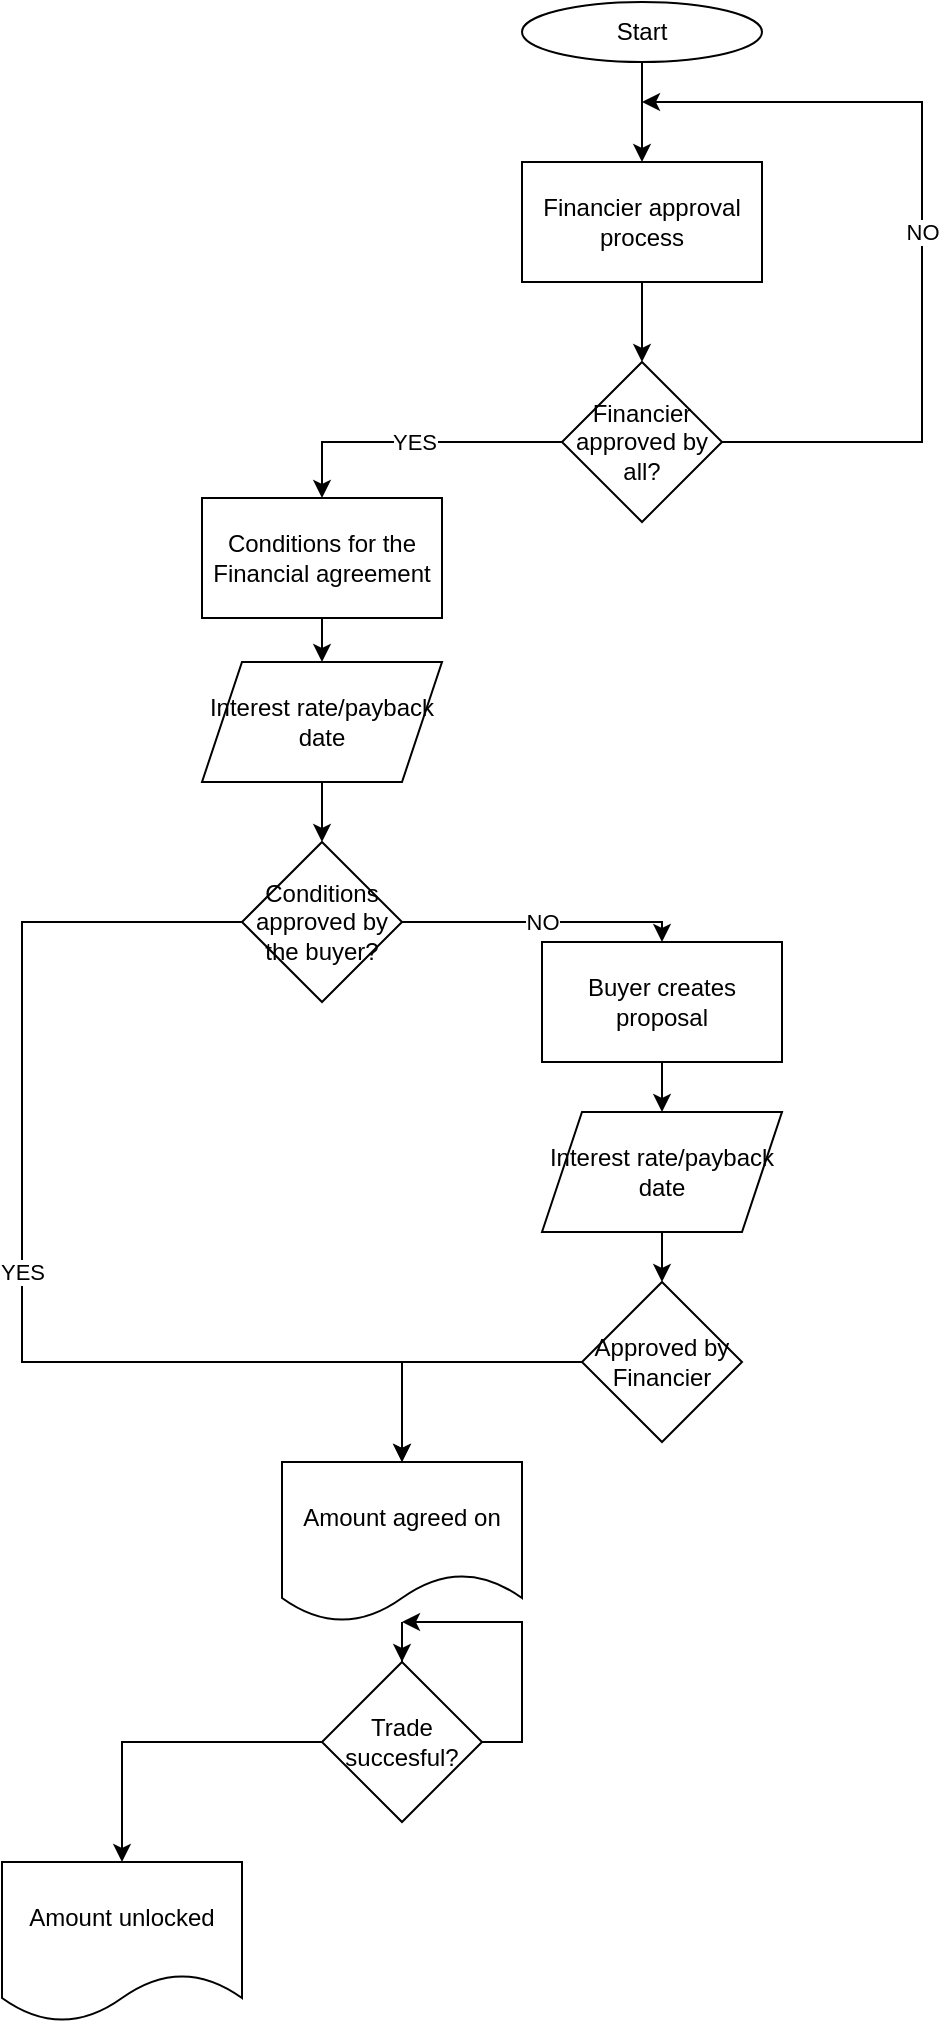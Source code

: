 <mxfile version="20.8.5" type="github">
  <diagram id="SmE7I_mrgjN-7mbne580" name="Page-1">
    <mxGraphModel dx="2206" dy="1260" grid="1" gridSize="10" guides="1" tooltips="1" connect="1" arrows="1" fold="1" page="1" pageScale="1" pageWidth="827" pageHeight="1169" math="0" shadow="0">
      <root>
        <mxCell id="0" />
        <mxCell id="1" parent="0" />
        <mxCell id="XfR2ThbSgRy0pjTAjIIs-24" style="edgeStyle=orthogonalEdgeStyle;rounded=0;orthogonalLoop=1;jettySize=auto;html=1;exitX=0.5;exitY=1;exitDx=0;exitDy=0;entryX=0.5;entryY=0;entryDx=0;entryDy=0;" edge="1" parent="1" source="XfR2ThbSgRy0pjTAjIIs-1" target="XfR2ThbSgRy0pjTAjIIs-2">
          <mxGeometry relative="1" as="geometry" />
        </mxCell>
        <mxCell id="XfR2ThbSgRy0pjTAjIIs-1" value="Start" style="ellipse;whiteSpace=wrap;html=1;" vertex="1" parent="1">
          <mxGeometry x="370" y="30" width="120" height="30" as="geometry" />
        </mxCell>
        <mxCell id="XfR2ThbSgRy0pjTAjIIs-5" value="" style="edgeStyle=orthogonalEdgeStyle;rounded=0;orthogonalLoop=1;jettySize=auto;html=1;" edge="1" parent="1" source="XfR2ThbSgRy0pjTAjIIs-2" target="XfR2ThbSgRy0pjTAjIIs-4">
          <mxGeometry relative="1" as="geometry" />
        </mxCell>
        <mxCell id="XfR2ThbSgRy0pjTAjIIs-2" value="Financier approval process" style="rounded=0;whiteSpace=wrap;html=1;" vertex="1" parent="1">
          <mxGeometry x="370" y="110" width="120" height="60" as="geometry" />
        </mxCell>
        <mxCell id="XfR2ThbSgRy0pjTAjIIs-7" value="YES" style="edgeStyle=orthogonalEdgeStyle;rounded=0;orthogonalLoop=1;jettySize=auto;html=1;entryX=0.5;entryY=0;entryDx=0;entryDy=0;" edge="1" parent="1" source="XfR2ThbSgRy0pjTAjIIs-4" target="XfR2ThbSgRy0pjTAjIIs-6">
          <mxGeometry relative="1" as="geometry" />
        </mxCell>
        <mxCell id="XfR2ThbSgRy0pjTAjIIs-26" value="NO" style="edgeStyle=orthogonalEdgeStyle;rounded=0;orthogonalLoop=1;jettySize=auto;html=1;exitX=1;exitY=0.5;exitDx=0;exitDy=0;" edge="1" parent="1" source="XfR2ThbSgRy0pjTAjIIs-4">
          <mxGeometry relative="1" as="geometry">
            <mxPoint x="430" y="80" as="targetPoint" />
            <Array as="points">
              <mxPoint x="570" y="250" />
              <mxPoint x="570" y="80" />
            </Array>
          </mxGeometry>
        </mxCell>
        <mxCell id="XfR2ThbSgRy0pjTAjIIs-4" value="Financier approved by all?" style="rhombus;whiteSpace=wrap;html=1;rounded=0;" vertex="1" parent="1">
          <mxGeometry x="390" y="210" width="80" height="80" as="geometry" />
        </mxCell>
        <mxCell id="XfR2ThbSgRy0pjTAjIIs-9" value="" style="edgeStyle=orthogonalEdgeStyle;rounded=0;orthogonalLoop=1;jettySize=auto;html=1;entryX=0.5;entryY=0;entryDx=0;entryDy=0;" edge="1" parent="1" source="XfR2ThbSgRy0pjTAjIIs-6" target="XfR2ThbSgRy0pjTAjIIs-30">
          <mxGeometry relative="1" as="geometry" />
        </mxCell>
        <mxCell id="XfR2ThbSgRy0pjTAjIIs-6" value="Conditions for the Financial agreement" style="whiteSpace=wrap;html=1;rounded=0;" vertex="1" parent="1">
          <mxGeometry x="210" y="278" width="120" height="60" as="geometry" />
        </mxCell>
        <mxCell id="XfR2ThbSgRy0pjTAjIIs-11" value="NO" style="edgeStyle=orthogonalEdgeStyle;rounded=0;orthogonalLoop=1;jettySize=auto;html=1;" edge="1" parent="1" source="XfR2ThbSgRy0pjTAjIIs-8" target="XfR2ThbSgRy0pjTAjIIs-10">
          <mxGeometry relative="1" as="geometry">
            <Array as="points">
              <mxPoint x="440" y="490" />
            </Array>
          </mxGeometry>
        </mxCell>
        <mxCell id="XfR2ThbSgRy0pjTAjIIs-28" value="YES" style="edgeStyle=orthogonalEdgeStyle;rounded=0;orthogonalLoop=1;jettySize=auto;html=1;exitX=0;exitY=0.5;exitDx=0;exitDy=0;entryX=0.5;entryY=0;entryDx=0;entryDy=0;" edge="1" parent="1" source="XfR2ThbSgRy0pjTAjIIs-8" target="XfR2ThbSgRy0pjTAjIIs-16">
          <mxGeometry relative="1" as="geometry">
            <Array as="points">
              <mxPoint x="120" y="490" />
              <mxPoint x="120" y="710" />
              <mxPoint x="310" y="710" />
            </Array>
          </mxGeometry>
        </mxCell>
        <mxCell id="XfR2ThbSgRy0pjTAjIIs-8" value="Conditions approved by the buyer?" style="rhombus;whiteSpace=wrap;html=1;rounded=0;" vertex="1" parent="1">
          <mxGeometry x="230" y="450" width="80" height="80" as="geometry" />
        </mxCell>
        <mxCell id="XfR2ThbSgRy0pjTAjIIs-13" value="" style="edgeStyle=orthogonalEdgeStyle;rounded=0;orthogonalLoop=1;jettySize=auto;html=1;entryX=0.5;entryY=0;entryDx=0;entryDy=0;" edge="1" parent="1" source="XfR2ThbSgRy0pjTAjIIs-10" target="XfR2ThbSgRy0pjTAjIIs-33">
          <mxGeometry relative="1" as="geometry" />
        </mxCell>
        <mxCell id="XfR2ThbSgRy0pjTAjIIs-10" value="Buyer creates proposal" style="whiteSpace=wrap;html=1;rounded=0;" vertex="1" parent="1">
          <mxGeometry x="380" y="500" width="120" height="60" as="geometry" />
        </mxCell>
        <mxCell id="XfR2ThbSgRy0pjTAjIIs-17" value="" style="edgeStyle=orthogonalEdgeStyle;rounded=0;orthogonalLoop=1;jettySize=auto;html=1;entryX=0.5;entryY=0;entryDx=0;entryDy=0;" edge="1" parent="1" source="XfR2ThbSgRy0pjTAjIIs-12" target="XfR2ThbSgRy0pjTAjIIs-16">
          <mxGeometry relative="1" as="geometry" />
        </mxCell>
        <mxCell id="XfR2ThbSgRy0pjTAjIIs-12" value="Approved by Financier" style="rhombus;whiteSpace=wrap;html=1;rounded=0;" vertex="1" parent="1">
          <mxGeometry x="400" y="670" width="80" height="80" as="geometry" />
        </mxCell>
        <mxCell id="XfR2ThbSgRy0pjTAjIIs-19" value="" style="edgeStyle=orthogonalEdgeStyle;rounded=0;orthogonalLoop=1;jettySize=auto;html=1;" edge="1" parent="1" source="XfR2ThbSgRy0pjTAjIIs-16" target="XfR2ThbSgRy0pjTAjIIs-18">
          <mxGeometry relative="1" as="geometry" />
        </mxCell>
        <mxCell id="XfR2ThbSgRy0pjTAjIIs-16" value="Amount agreed on" style="shape=document;whiteSpace=wrap;html=1;boundedLbl=1;rounded=0;" vertex="1" parent="1">
          <mxGeometry x="250" y="760" width="120" height="80" as="geometry" />
        </mxCell>
        <mxCell id="XfR2ThbSgRy0pjTAjIIs-21" value="" style="edgeStyle=orthogonalEdgeStyle;rounded=0;orthogonalLoop=1;jettySize=auto;html=1;" edge="1" parent="1" source="XfR2ThbSgRy0pjTAjIIs-18" target="XfR2ThbSgRy0pjTAjIIs-20">
          <mxGeometry relative="1" as="geometry" />
        </mxCell>
        <mxCell id="XfR2ThbSgRy0pjTAjIIs-23" style="edgeStyle=orthogonalEdgeStyle;rounded=0;orthogonalLoop=1;jettySize=auto;html=1;exitX=1;exitY=0.5;exitDx=0;exitDy=0;" edge="1" parent="1" source="XfR2ThbSgRy0pjTAjIIs-18">
          <mxGeometry relative="1" as="geometry">
            <mxPoint x="310" y="840" as="targetPoint" />
            <Array as="points">
              <mxPoint x="370" y="900" />
              <mxPoint x="370" y="840" />
              <mxPoint x="310" y="840" />
            </Array>
          </mxGeometry>
        </mxCell>
        <mxCell id="XfR2ThbSgRy0pjTAjIIs-18" value="Trade succesful?" style="rhombus;whiteSpace=wrap;html=1;rounded=0;" vertex="1" parent="1">
          <mxGeometry x="270" y="860" width="80" height="80" as="geometry" />
        </mxCell>
        <mxCell id="XfR2ThbSgRy0pjTAjIIs-20" value="Amount unlocked" style="shape=document;whiteSpace=wrap;html=1;boundedLbl=1;rounded=0;" vertex="1" parent="1">
          <mxGeometry x="110" y="960" width="120" height="80" as="geometry" />
        </mxCell>
        <mxCell id="XfR2ThbSgRy0pjTAjIIs-32" style="edgeStyle=orthogonalEdgeStyle;rounded=0;orthogonalLoop=1;jettySize=auto;html=1;exitX=0.5;exitY=1;exitDx=0;exitDy=0;entryX=0.5;entryY=0;entryDx=0;entryDy=0;" edge="1" parent="1" source="XfR2ThbSgRy0pjTAjIIs-30" target="XfR2ThbSgRy0pjTAjIIs-8">
          <mxGeometry relative="1" as="geometry" />
        </mxCell>
        <mxCell id="XfR2ThbSgRy0pjTAjIIs-30" value="Interest rate/payback date" style="shape=parallelogram;perimeter=parallelogramPerimeter;whiteSpace=wrap;html=1;fixedSize=1;" vertex="1" parent="1">
          <mxGeometry x="210" y="360" width="120" height="60" as="geometry" />
        </mxCell>
        <mxCell id="XfR2ThbSgRy0pjTAjIIs-34" style="edgeStyle=orthogonalEdgeStyle;rounded=0;orthogonalLoop=1;jettySize=auto;html=1;exitX=0.5;exitY=1;exitDx=0;exitDy=0;entryX=0.5;entryY=0;entryDx=0;entryDy=0;" edge="1" parent="1" source="XfR2ThbSgRy0pjTAjIIs-33" target="XfR2ThbSgRy0pjTAjIIs-12">
          <mxGeometry relative="1" as="geometry" />
        </mxCell>
        <mxCell id="XfR2ThbSgRy0pjTAjIIs-33" value="Interest rate/payback date" style="shape=parallelogram;perimeter=parallelogramPerimeter;whiteSpace=wrap;html=1;fixedSize=1;" vertex="1" parent="1">
          <mxGeometry x="380" y="585" width="120" height="60" as="geometry" />
        </mxCell>
      </root>
    </mxGraphModel>
  </diagram>
</mxfile>
